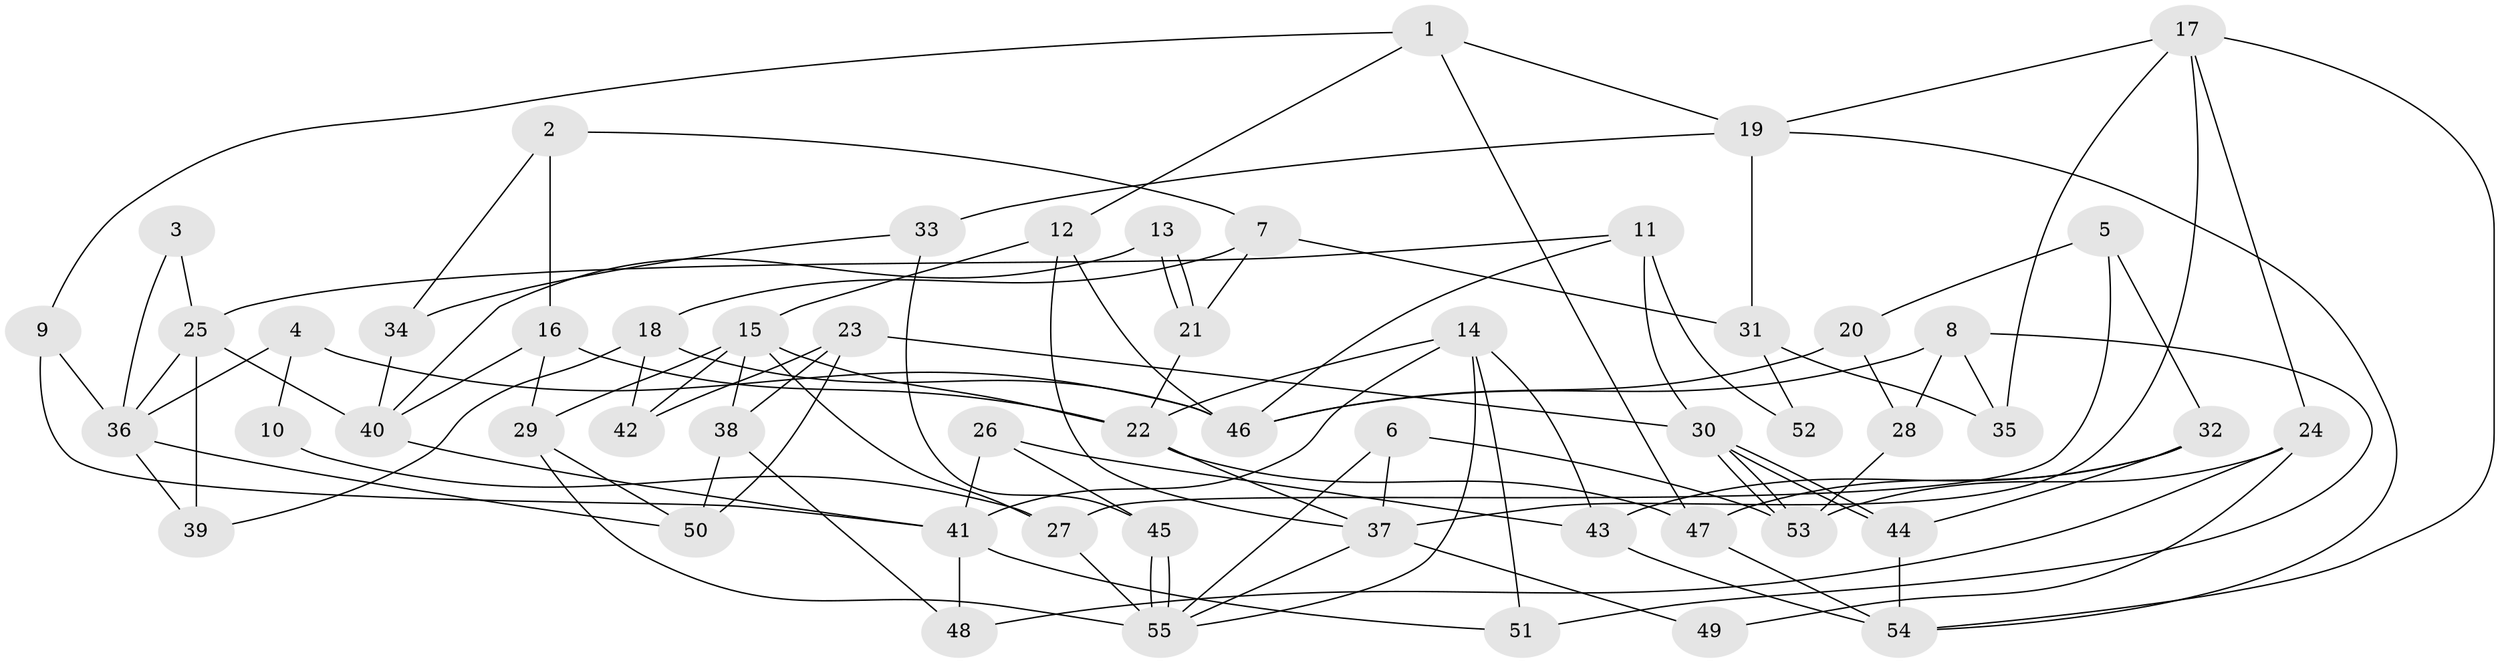 // coarse degree distribution, {1: 0.030303030303030304, 4: 0.30303030303030304, 3: 0.12121212121212122, 6: 0.15151515151515152, 8: 0.030303030303030304, 7: 0.06060606060606061, 5: 0.21212121212121213, 2: 0.09090909090909091}
// Generated by graph-tools (version 1.1) at 2025/54/03/04/25 21:54:32]
// undirected, 55 vertices, 110 edges
graph export_dot {
graph [start="1"]
  node [color=gray90,style=filled];
  1;
  2;
  3;
  4;
  5;
  6;
  7;
  8;
  9;
  10;
  11;
  12;
  13;
  14;
  15;
  16;
  17;
  18;
  19;
  20;
  21;
  22;
  23;
  24;
  25;
  26;
  27;
  28;
  29;
  30;
  31;
  32;
  33;
  34;
  35;
  36;
  37;
  38;
  39;
  40;
  41;
  42;
  43;
  44;
  45;
  46;
  47;
  48;
  49;
  50;
  51;
  52;
  53;
  54;
  55;
  1 -- 12;
  1 -- 47;
  1 -- 9;
  1 -- 19;
  2 -- 34;
  2 -- 16;
  2 -- 7;
  3 -- 36;
  3 -- 25;
  4 -- 36;
  4 -- 46;
  4 -- 10;
  5 -- 20;
  5 -- 32;
  5 -- 27;
  6 -- 37;
  6 -- 55;
  6 -- 53;
  7 -- 21;
  7 -- 18;
  7 -- 31;
  8 -- 46;
  8 -- 51;
  8 -- 28;
  8 -- 35;
  9 -- 36;
  9 -- 41;
  10 -- 27;
  11 -- 30;
  11 -- 46;
  11 -- 25;
  11 -- 52;
  12 -- 15;
  12 -- 37;
  12 -- 46;
  13 -- 21;
  13 -- 21;
  13 -- 40;
  14 -- 22;
  14 -- 55;
  14 -- 41;
  14 -- 43;
  14 -- 51;
  15 -- 27;
  15 -- 29;
  15 -- 22;
  15 -- 38;
  15 -- 42;
  16 -- 22;
  16 -- 40;
  16 -- 29;
  17 -- 24;
  17 -- 19;
  17 -- 35;
  17 -- 37;
  17 -- 54;
  18 -- 42;
  18 -- 39;
  18 -- 46;
  19 -- 31;
  19 -- 33;
  19 -- 54;
  20 -- 46;
  20 -- 28;
  21 -- 22;
  22 -- 47;
  22 -- 37;
  23 -- 30;
  23 -- 50;
  23 -- 38;
  23 -- 42;
  24 -- 48;
  24 -- 53;
  24 -- 49;
  25 -- 39;
  25 -- 36;
  25 -- 40;
  26 -- 41;
  26 -- 43;
  26 -- 45;
  27 -- 55;
  28 -- 53;
  29 -- 55;
  29 -- 50;
  30 -- 44;
  30 -- 44;
  30 -- 53;
  30 -- 53;
  31 -- 35;
  31 -- 52;
  32 -- 43;
  32 -- 44;
  32 -- 47;
  33 -- 45;
  33 -- 34;
  34 -- 40;
  36 -- 50;
  36 -- 39;
  37 -- 49;
  37 -- 55;
  38 -- 48;
  38 -- 50;
  40 -- 41;
  41 -- 48;
  41 -- 51;
  43 -- 54;
  44 -- 54;
  45 -- 55;
  45 -- 55;
  47 -- 54;
}
